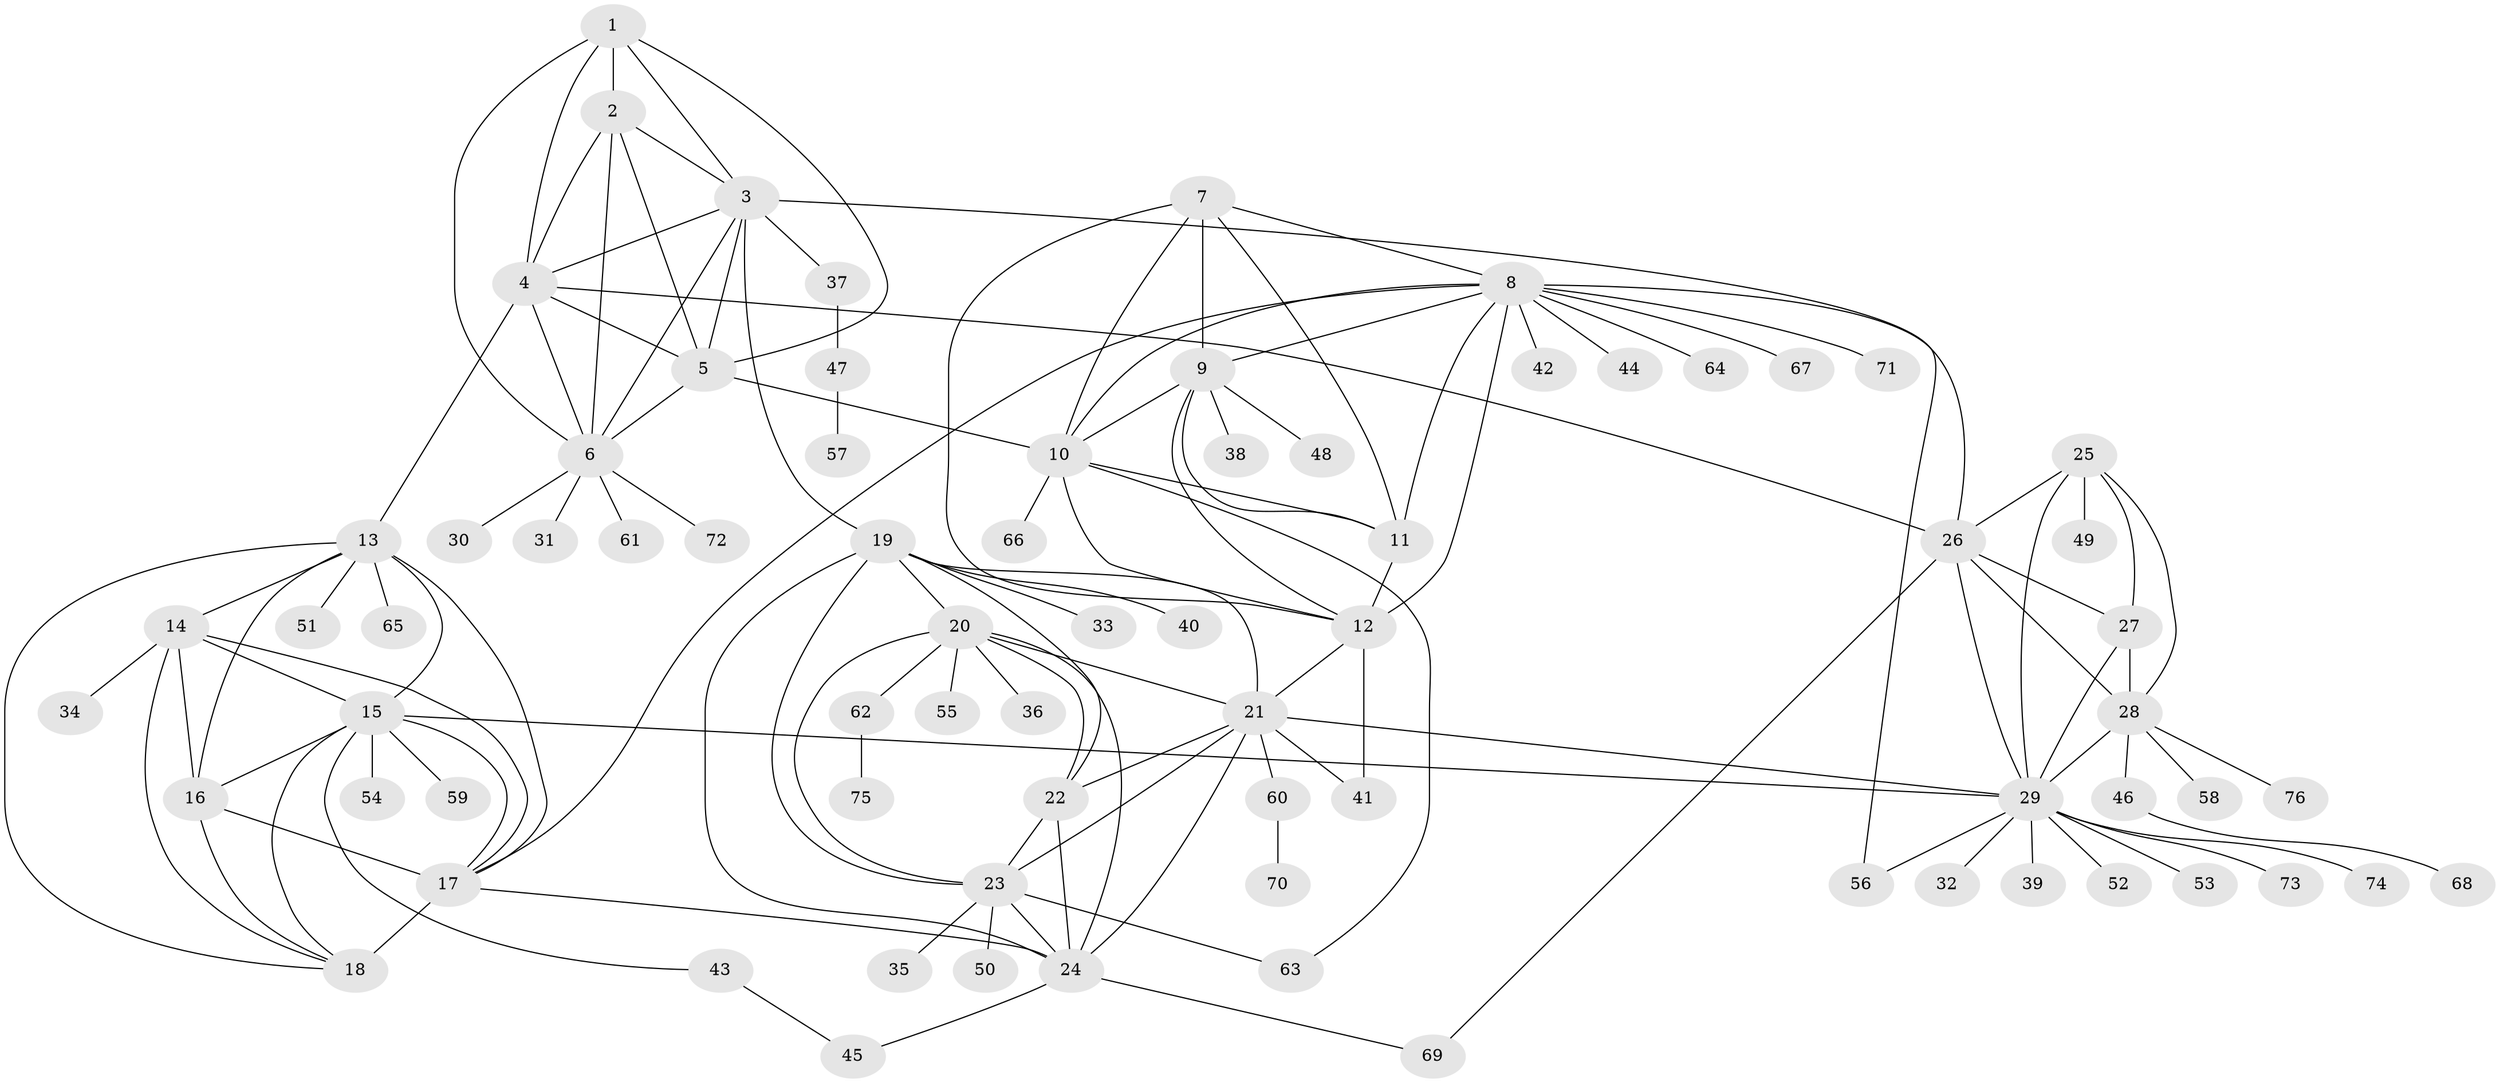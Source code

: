 // original degree distribution, {6: 0.05555555555555555, 9: 0.0873015873015873, 8: 0.015873015873015872, 10: 0.031746031746031744, 13: 0.007936507936507936, 7: 0.031746031746031744, 15: 0.007936507936507936, 1: 0.6111111111111112, 2: 0.11904761904761904, 3: 0.031746031746031744}
// Generated by graph-tools (version 1.1) at 2025/52/03/04/25 22:52:43]
// undirected, 76 vertices, 132 edges
graph export_dot {
  node [color=gray90,style=filled];
  1;
  2;
  3;
  4;
  5;
  6;
  7;
  8;
  9;
  10;
  11;
  12;
  13;
  14;
  15;
  16;
  17;
  18;
  19;
  20;
  21;
  22;
  23;
  24;
  25;
  26;
  27;
  28;
  29;
  30;
  31;
  32;
  33;
  34;
  35;
  36;
  37;
  38;
  39;
  40;
  41;
  42;
  43;
  44;
  45;
  46;
  47;
  48;
  49;
  50;
  51;
  52;
  53;
  54;
  55;
  56;
  57;
  58;
  59;
  60;
  61;
  62;
  63;
  64;
  65;
  66;
  67;
  68;
  69;
  70;
  71;
  72;
  73;
  74;
  75;
  76;
  1 -- 2 [weight=1.0];
  1 -- 3 [weight=1.0];
  1 -- 4 [weight=1.0];
  1 -- 5 [weight=1.0];
  1 -- 6 [weight=1.0];
  2 -- 3 [weight=1.0];
  2 -- 4 [weight=1.0];
  2 -- 5 [weight=1.0];
  2 -- 6 [weight=1.0];
  3 -- 4 [weight=1.0];
  3 -- 5 [weight=1.0];
  3 -- 6 [weight=1.0];
  3 -- 19 [weight=1.0];
  3 -- 37 [weight=1.0];
  3 -- 56 [weight=1.0];
  4 -- 5 [weight=1.0];
  4 -- 6 [weight=1.0];
  4 -- 13 [weight=1.0];
  4 -- 26 [weight=1.0];
  5 -- 6 [weight=1.0];
  5 -- 10 [weight=1.0];
  6 -- 30 [weight=1.0];
  6 -- 31 [weight=1.0];
  6 -- 61 [weight=1.0];
  6 -- 72 [weight=1.0];
  7 -- 8 [weight=1.0];
  7 -- 9 [weight=1.0];
  7 -- 10 [weight=1.0];
  7 -- 11 [weight=1.0];
  7 -- 12 [weight=1.0];
  8 -- 9 [weight=1.0];
  8 -- 10 [weight=1.0];
  8 -- 11 [weight=1.0];
  8 -- 12 [weight=1.0];
  8 -- 17 [weight=1.0];
  8 -- 26 [weight=1.0];
  8 -- 42 [weight=1.0];
  8 -- 44 [weight=1.0];
  8 -- 64 [weight=1.0];
  8 -- 67 [weight=1.0];
  8 -- 71 [weight=1.0];
  9 -- 10 [weight=1.0];
  9 -- 11 [weight=1.0];
  9 -- 12 [weight=1.0];
  9 -- 38 [weight=1.0];
  9 -- 48 [weight=1.0];
  10 -- 11 [weight=1.0];
  10 -- 12 [weight=1.0];
  10 -- 63 [weight=1.0];
  10 -- 66 [weight=1.0];
  11 -- 12 [weight=1.0];
  12 -- 21 [weight=1.0];
  12 -- 41 [weight=3.0];
  13 -- 14 [weight=1.0];
  13 -- 15 [weight=1.0];
  13 -- 16 [weight=1.0];
  13 -- 17 [weight=1.0];
  13 -- 18 [weight=1.0];
  13 -- 51 [weight=1.0];
  13 -- 65 [weight=1.0];
  14 -- 15 [weight=1.0];
  14 -- 16 [weight=1.0];
  14 -- 17 [weight=1.0];
  14 -- 18 [weight=1.0];
  14 -- 34 [weight=1.0];
  15 -- 16 [weight=1.0];
  15 -- 17 [weight=1.0];
  15 -- 18 [weight=1.0];
  15 -- 29 [weight=1.0];
  15 -- 43 [weight=1.0];
  15 -- 54 [weight=1.0];
  15 -- 59 [weight=1.0];
  16 -- 17 [weight=1.0];
  16 -- 18 [weight=1.0];
  17 -- 18 [weight=4.0];
  17 -- 24 [weight=1.0];
  19 -- 20 [weight=1.0];
  19 -- 21 [weight=1.0];
  19 -- 22 [weight=1.0];
  19 -- 23 [weight=1.0];
  19 -- 24 [weight=1.0];
  19 -- 33 [weight=1.0];
  19 -- 40 [weight=1.0];
  20 -- 21 [weight=1.0];
  20 -- 22 [weight=1.0];
  20 -- 23 [weight=1.0];
  20 -- 24 [weight=1.0];
  20 -- 36 [weight=1.0];
  20 -- 55 [weight=1.0];
  20 -- 62 [weight=1.0];
  21 -- 22 [weight=4.0];
  21 -- 23 [weight=1.0];
  21 -- 24 [weight=1.0];
  21 -- 29 [weight=1.0];
  21 -- 41 [weight=1.0];
  21 -- 60 [weight=1.0];
  22 -- 23 [weight=1.0];
  22 -- 24 [weight=1.0];
  23 -- 24 [weight=1.0];
  23 -- 35 [weight=1.0];
  23 -- 50 [weight=1.0];
  23 -- 63 [weight=1.0];
  24 -- 45 [weight=1.0];
  24 -- 69 [weight=1.0];
  25 -- 26 [weight=2.0];
  25 -- 27 [weight=1.0];
  25 -- 28 [weight=1.0];
  25 -- 29 [weight=1.0];
  25 -- 49 [weight=4.0];
  26 -- 27 [weight=3.0];
  26 -- 28 [weight=2.0];
  26 -- 29 [weight=2.0];
  26 -- 69 [weight=1.0];
  27 -- 28 [weight=1.0];
  27 -- 29 [weight=1.0];
  28 -- 29 [weight=1.0];
  28 -- 46 [weight=1.0];
  28 -- 58 [weight=1.0];
  28 -- 76 [weight=1.0];
  29 -- 32 [weight=1.0];
  29 -- 39 [weight=1.0];
  29 -- 52 [weight=1.0];
  29 -- 53 [weight=1.0];
  29 -- 56 [weight=1.0];
  29 -- 73 [weight=1.0];
  29 -- 74 [weight=1.0];
  37 -- 47 [weight=1.0];
  43 -- 45 [weight=1.0];
  46 -- 68 [weight=1.0];
  47 -- 57 [weight=1.0];
  60 -- 70 [weight=1.0];
  62 -- 75 [weight=1.0];
}
